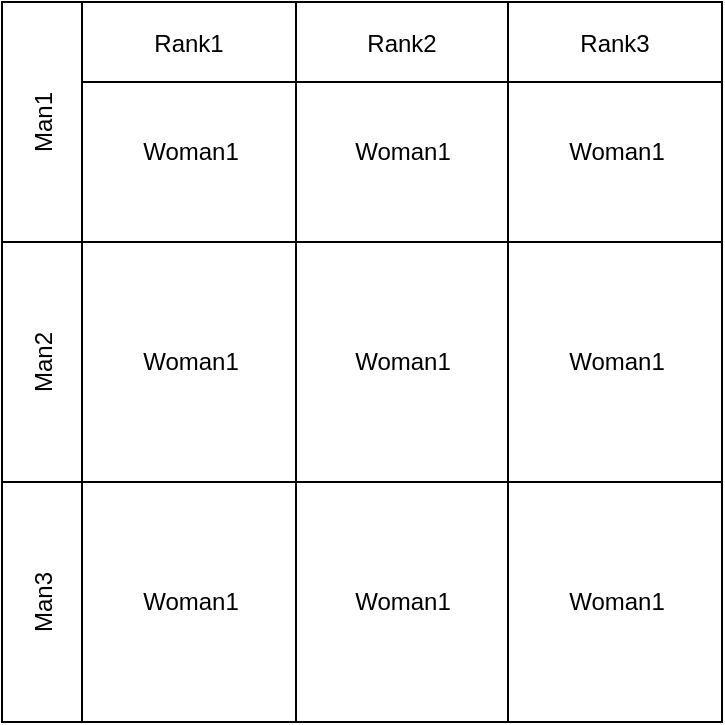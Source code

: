 <mxfile version="24.5.2" type="github">
  <diagram name="Stable Marriage Problem" id="s8X7-v9FQyKSOPcqxur2">
    <mxGraphModel dx="698" dy="646" grid="1" gridSize="10" guides="1" tooltips="1" connect="1" arrows="1" fold="1" page="1" pageScale="1" pageWidth="827" pageHeight="1169" math="0" shadow="0">
      <root>
        <mxCell id="0" />
        <mxCell id="1" parent="0" />
        <mxCell id="vRMMPjkELj0up87t_VbI-15" value="" style="shape=table;childLayout=tableLayout;startSize=0;fillColor=none;collapsible=0;recursiveResize=0;expand=0;" vertex="1" parent="1">
          <mxGeometry x="180" y="90" width="360" height="360" as="geometry" />
        </mxCell>
        <mxCell id="vRMMPjkELj0up87t_VbI-16" value="Man1" style="shape=tableRow;horizontal=0;swimlaneHead=0;swimlaneBody=0;top=0;left=0;strokeColor=inherit;bottom=0;right=0;dropTarget=0;fontStyle=0;fillColor=none;points=[[0,0.5],[1,0.5]];portConstraint=eastwest;startSize=40;collapsible=0;recursiveResize=0;expand=0;" vertex="1" parent="vRMMPjkELj0up87t_VbI-15">
          <mxGeometry width="360" height="120" as="geometry" />
        </mxCell>
        <mxCell id="vRMMPjkELj0up87t_VbI-17" value="Rank1" style="swimlane;swimlaneHead=0;swimlaneBody=0;fontStyle=0;strokeColor=inherit;connectable=0;fillColor=none;startSize=40;collapsible=0;recursiveResize=0;expand=0;" vertex="1" parent="vRMMPjkELj0up87t_VbI-16">
          <mxGeometry x="40" width="107" height="120" as="geometry">
            <mxRectangle width="107" height="120" as="alternateBounds" />
          </mxGeometry>
        </mxCell>
        <mxCell id="vRMMPjkELj0up87t_VbI-29" value="Woman1" style="text;html=1;align=center;verticalAlign=middle;resizable=0;points=[];autosize=1;strokeColor=none;fillColor=none;" vertex="1" parent="vRMMPjkELj0up87t_VbI-17">
          <mxGeometry x="18.5" y="60" width="70" height="30" as="geometry" />
        </mxCell>
        <mxCell id="vRMMPjkELj0up87t_VbI-18" value="Rank2" style="swimlane;swimlaneHead=0;swimlaneBody=0;fontStyle=0;strokeColor=inherit;connectable=0;fillColor=none;startSize=40;collapsible=0;recursiveResize=0;expand=0;" vertex="1" parent="vRMMPjkELj0up87t_VbI-16">
          <mxGeometry x="147" width="106" height="120" as="geometry">
            <mxRectangle width="106" height="120" as="alternateBounds" />
          </mxGeometry>
        </mxCell>
        <mxCell id="vRMMPjkELj0up87t_VbI-30" value="Woman1" style="text;html=1;align=center;verticalAlign=middle;resizable=0;points=[];autosize=1;strokeColor=none;fillColor=none;" vertex="1" parent="vRMMPjkELj0up87t_VbI-18">
          <mxGeometry x="18" y="60" width="70" height="30" as="geometry" />
        </mxCell>
        <mxCell id="vRMMPjkELj0up87t_VbI-19" value="Rank3" style="swimlane;swimlaneHead=0;swimlaneBody=0;fontStyle=0;strokeColor=inherit;connectable=0;fillColor=none;startSize=40;collapsible=0;recursiveResize=0;expand=0;" vertex="1" parent="vRMMPjkELj0up87t_VbI-16">
          <mxGeometry x="253" width="107" height="120" as="geometry">
            <mxRectangle width="107" height="120" as="alternateBounds" />
          </mxGeometry>
        </mxCell>
        <mxCell id="vRMMPjkELj0up87t_VbI-31" value="Woman1" style="text;html=1;align=center;verticalAlign=middle;resizable=0;points=[];autosize=1;strokeColor=none;fillColor=none;" vertex="1" parent="vRMMPjkELj0up87t_VbI-19">
          <mxGeometry x="18.5" y="60" width="70" height="30" as="geometry" />
        </mxCell>
        <mxCell id="vRMMPjkELj0up87t_VbI-20" value="Man2" style="shape=tableRow;horizontal=0;swimlaneHead=0;swimlaneBody=0;top=0;left=0;strokeColor=inherit;bottom=0;right=0;dropTarget=0;fontStyle=0;fillColor=none;points=[[0,0.5],[1,0.5]];portConstraint=eastwest;startSize=40;collapsible=0;recursiveResize=0;expand=0;" vertex="1" parent="vRMMPjkELj0up87t_VbI-15">
          <mxGeometry y="120" width="360" height="120" as="geometry" />
        </mxCell>
        <mxCell id="vRMMPjkELj0up87t_VbI-21" value="" style="swimlane;swimlaneHead=0;swimlaneBody=0;fontStyle=0;connectable=0;strokeColor=inherit;fillColor=none;startSize=0;collapsible=0;recursiveResize=0;expand=0;" vertex="1" parent="vRMMPjkELj0up87t_VbI-20">
          <mxGeometry x="40" width="107" height="120" as="geometry">
            <mxRectangle width="107" height="120" as="alternateBounds" />
          </mxGeometry>
        </mxCell>
        <mxCell id="vRMMPjkELj0up87t_VbI-32" value="Woman1" style="text;html=1;align=center;verticalAlign=middle;resizable=0;points=[];autosize=1;strokeColor=none;fillColor=none;" vertex="1" parent="vRMMPjkELj0up87t_VbI-21">
          <mxGeometry x="18.5" y="45" width="70" height="30" as="geometry" />
        </mxCell>
        <mxCell id="vRMMPjkELj0up87t_VbI-33" value="Woman1" style="text;html=1;align=center;verticalAlign=middle;resizable=0;points=[];autosize=1;strokeColor=none;fillColor=none;" vertex="1" parent="vRMMPjkELj0up87t_VbI-21">
          <mxGeometry x="125" y="45" width="70" height="30" as="geometry" />
        </mxCell>
        <mxCell id="vRMMPjkELj0up87t_VbI-34" value="Woman1" style="text;html=1;align=center;verticalAlign=middle;resizable=0;points=[];autosize=1;strokeColor=none;fillColor=none;" vertex="1" parent="vRMMPjkELj0up87t_VbI-21">
          <mxGeometry x="231.5" y="45" width="70" height="30" as="geometry" />
        </mxCell>
        <mxCell id="vRMMPjkELj0up87t_VbI-22" value="" style="swimlane;swimlaneHead=0;swimlaneBody=0;fontStyle=0;connectable=0;strokeColor=inherit;fillColor=none;startSize=0;collapsible=0;recursiveResize=0;expand=0;" vertex="1" parent="vRMMPjkELj0up87t_VbI-20">
          <mxGeometry x="147" width="106" height="120" as="geometry">
            <mxRectangle width="106" height="120" as="alternateBounds" />
          </mxGeometry>
        </mxCell>
        <mxCell id="vRMMPjkELj0up87t_VbI-23" value="" style="swimlane;swimlaneHead=0;swimlaneBody=0;fontStyle=0;connectable=0;strokeColor=inherit;fillColor=none;startSize=0;collapsible=0;recursiveResize=0;expand=0;" vertex="1" parent="vRMMPjkELj0up87t_VbI-20">
          <mxGeometry x="253" width="107" height="120" as="geometry">
            <mxRectangle width="107" height="120" as="alternateBounds" />
          </mxGeometry>
        </mxCell>
        <mxCell id="vRMMPjkELj0up87t_VbI-24" value="Man3" style="shape=tableRow;horizontal=0;swimlaneHead=0;swimlaneBody=0;top=0;left=0;strokeColor=inherit;bottom=0;right=0;dropTarget=0;fontStyle=0;fillColor=none;points=[[0,0.5],[1,0.5]];portConstraint=eastwest;startSize=40;collapsible=0;recursiveResize=0;expand=0;" vertex="1" parent="vRMMPjkELj0up87t_VbI-15">
          <mxGeometry y="240" width="360" height="120" as="geometry" />
        </mxCell>
        <mxCell id="vRMMPjkELj0up87t_VbI-25" value="" style="swimlane;swimlaneHead=0;swimlaneBody=0;fontStyle=0;connectable=0;strokeColor=inherit;fillColor=none;startSize=0;collapsible=0;recursiveResize=0;expand=0;" vertex="1" parent="vRMMPjkELj0up87t_VbI-24">
          <mxGeometry x="40" width="107" height="120" as="geometry">
            <mxRectangle width="107" height="120" as="alternateBounds" />
          </mxGeometry>
        </mxCell>
        <mxCell id="vRMMPjkELj0up87t_VbI-35" value="Woman1" style="text;html=1;align=center;verticalAlign=middle;resizable=0;points=[];autosize=1;strokeColor=none;fillColor=none;" vertex="1" parent="vRMMPjkELj0up87t_VbI-25">
          <mxGeometry x="18.5" y="45" width="70" height="30" as="geometry" />
        </mxCell>
        <mxCell id="vRMMPjkELj0up87t_VbI-36" value="Woman1" style="text;html=1;align=center;verticalAlign=middle;resizable=0;points=[];autosize=1;strokeColor=none;fillColor=none;" vertex="1" parent="vRMMPjkELj0up87t_VbI-25">
          <mxGeometry x="125" y="45" width="70" height="30" as="geometry" />
        </mxCell>
        <mxCell id="vRMMPjkELj0up87t_VbI-37" value="Woman1" style="text;html=1;align=center;verticalAlign=middle;resizable=0;points=[];autosize=1;strokeColor=none;fillColor=none;" vertex="1" parent="vRMMPjkELj0up87t_VbI-25">
          <mxGeometry x="231.5" y="45" width="70" height="30" as="geometry" />
        </mxCell>
        <mxCell id="vRMMPjkELj0up87t_VbI-26" value="" style="swimlane;swimlaneHead=0;swimlaneBody=0;fontStyle=0;connectable=0;strokeColor=inherit;fillColor=none;startSize=0;collapsible=0;recursiveResize=0;expand=0;" vertex="1" parent="vRMMPjkELj0up87t_VbI-24">
          <mxGeometry x="147" width="106" height="120" as="geometry">
            <mxRectangle width="106" height="120" as="alternateBounds" />
          </mxGeometry>
        </mxCell>
        <mxCell id="vRMMPjkELj0up87t_VbI-27" value="" style="swimlane;swimlaneHead=0;swimlaneBody=0;fontStyle=0;connectable=0;strokeColor=inherit;fillColor=none;startSize=0;collapsible=0;recursiveResize=0;expand=0;" vertex="1" parent="vRMMPjkELj0up87t_VbI-24">
          <mxGeometry x="253" width="107" height="120" as="geometry">
            <mxRectangle width="107" height="120" as="alternateBounds" />
          </mxGeometry>
        </mxCell>
      </root>
    </mxGraphModel>
  </diagram>
</mxfile>
